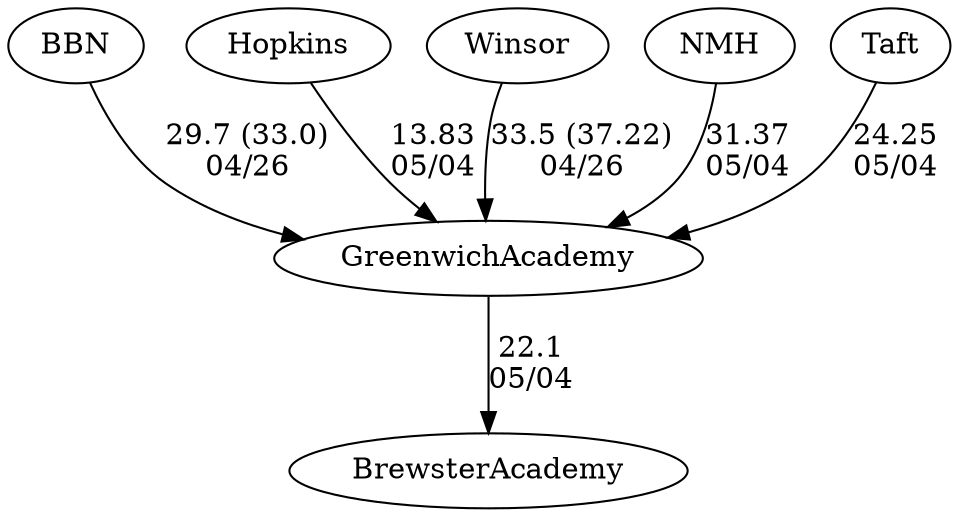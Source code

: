 digraph girls3foursGreenwichAcademy {GreenwichAcademy [URL="girls3foursGreenwichAcademyGreenwichAcademy.html"];BBN [URL="girls3foursGreenwichAcademyBBN.html"];Hopkins [URL="girls3foursGreenwichAcademyHopkins.html"];Winsor [URL="girls3foursGreenwichAcademyWinsor.html"];NMH [URL="girls3foursGreenwichAcademyNMH.html"];BrewsterAcademy [URL="girls3foursGreenwichAcademyBrewsterAcademy.html"];Taft [URL="girls3foursGreenwichAcademyTaft.html"];Winsor -> GreenwichAcademy[label="33.5 (37.22)
04/26", weight="67", tooltip="NEIRA Girls Fours, BB&N, Winsor, Greenwich Academy			
Distance: 1350 M Conditions: Rain, heavy at times, consistant head wind, sloppy conditions in the last 300M Comments: In the 6V race BB&N Boat A's oar popped out of the oar lock multi times, forcing Winsor to alter course close to a bridge.
In the 1 V race Winsor left thier lane, and into BB&Ns lane in the last 250.
Thanks to Winsor and GA for the racing and GA making the trip to Boston.
None", URL="https://www.row2k.com/results/resultspage.cfm?UID=AF21FB49C1A5BFE18B2AC227D72047A7&cat=1", random="random"]; 
BBN -> GreenwichAcademy[label="29.7 (33.0)
04/26", weight="71", tooltip="NEIRA Girls Fours, BB&N, Winsor, Greenwich Academy			
Distance: 1350 M Conditions: Rain, heavy at times, consistant head wind, sloppy conditions in the last 300M Comments: In the 6V race BB&N Boat A's oar popped out of the oar lock multi times, forcing Winsor to alter course close to a bridge.
In the 1 V race Winsor left thier lane, and into BB&Ns lane in the last 250.
Thanks to Winsor and GA for the racing and GA making the trip to Boston.
None", URL="https://www.row2k.com/results/resultspage.cfm?UID=AF21FB49C1A5BFE18B2AC227D72047A7&cat=1", random="random"]; 
NMH -> GreenwichAcademy[label="31.37
05/04", weight="69", tooltip="Founder's Day Regatta			
", URL="", random="random"]; 
Taft -> GreenwichAcademy[label="24.25
05/04", weight="76", tooltip="Founder's Day Regatta			
", URL="", random="random"]; 
Hopkins -> GreenwichAcademy[label="13.83
05/04", weight="87", tooltip="Founder's Day Regatta			
", URL="", random="random"]; 
GreenwichAcademy -> BrewsterAcademy[label="22.1
05/04", weight="78", tooltip="Founder's Day Regatta			
", URL="", random="random"]}
